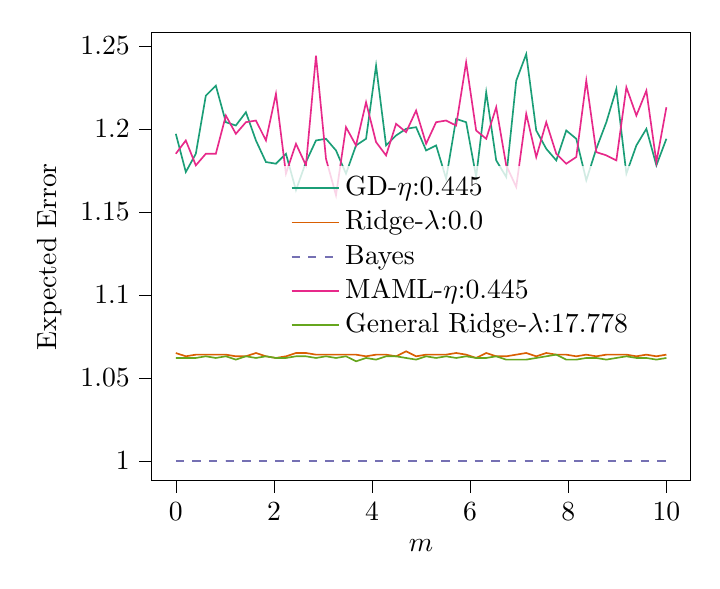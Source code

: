 % This file was created with tikzplotlib v0.10.1.
\begin{tikzpicture}

\definecolor{chocolate217952}{RGB}{217,95,2}
\definecolor{darkcyan27158119}{RGB}{27,158,119}
\definecolor{darkgray176}{RGB}{176,176,176}
\definecolor{deeppink23141138}{RGB}{231,41,138}
\definecolor{lightslategray117112179}{RGB}{117,112,179}
\definecolor{olivedrab10216630}{RGB}{102,166,30}

\begin{axis}[
legend cell align={left},
legend style={fill opacity=0.8, draw opacity=1, text opacity=1, at={(0.91,0.5)}, anchor=east, draw=none},
tick align=outside,
tick pos=left,
x grid style={darkgray176},
xlabel={\(\displaystyle m\)},
xmin=-0.5, xmax=10.5,
xtick style={color=black},
y grid style={darkgray176},
ylabel={Expected Error},
ymin=0.988, ymax=1.258,
ytick style={color=black}
]
\addplot [semithick, darkcyan27158119]
table {%
0 1.197
0.204 1.174
0.408 1.185
0.612 1.22
0.816 1.226
1.02 1.204
1.224 1.202
1.429 1.21
1.633 1.193
1.837 1.18
2.041 1.179
2.245 1.185
2.449 1.163
2.653 1.18
2.857 1.193
3.061 1.194
3.265 1.187
3.469 1.173
3.673 1.19
3.878 1.194
4.082 1.238
4.286 1.19
4.49 1.196
4.694 1.2
4.898 1.201
5.102 1.187
5.306 1.19
5.51 1.17
5.714 1.206
5.918 1.204
6.122 1.171
6.327 1.222
6.531 1.181
6.735 1.171
6.939 1.229
7.143 1.245
7.347 1.199
7.551 1.188
7.755 1.181
7.959 1.199
8.163 1.194
8.367 1.169
8.571 1.188
8.776 1.204
8.98 1.224
9.184 1.173
9.388 1.19
9.592 1.2
9.796 1.178
10 1.194
};
\addlegendentry{GD-$\eta$:0.445}
\addplot [semithick, chocolate217952]
table {%
0 1.065
0.204 1.063
0.408 1.064
0.612 1.064
0.816 1.064
1.02 1.064
1.224 1.063
1.429 1.063
1.633 1.065
1.837 1.063
2.041 1.062
2.245 1.063
2.449 1.065
2.653 1.065
2.857 1.064
3.061 1.064
3.265 1.064
3.469 1.064
3.673 1.064
3.878 1.063
4.082 1.064
4.286 1.064
4.49 1.063
4.694 1.066
4.898 1.063
5.102 1.064
5.306 1.064
5.51 1.064
5.714 1.065
5.918 1.064
6.122 1.062
6.327 1.065
6.531 1.063
6.735 1.063
6.939 1.064
7.143 1.065
7.347 1.063
7.551 1.065
7.755 1.064
7.959 1.064
8.163 1.063
8.367 1.064
8.571 1.063
8.776 1.064
8.98 1.064
9.184 1.064
9.388 1.063
9.592 1.064
9.796 1.063
10 1.064
};
\addlegendentry{Ridge-$\lambda$:0.0}
\addplot [semithick, lightslategray117112179, dashed]
table {%
0 1.0
0.204 1.0
0.408 1.0
0.612 1.0
0.816 1.0
1.02 1.0
1.224 1.0
1.429 1.0
1.633 1.0
1.837 1.0
2.041 1.0
2.245 1.0
2.449 1.0
2.653 1.0
2.857 1.0
3.061 1.0
3.265 1.0
3.469 1.0
3.673 1.0
3.878 1.0
4.082 1.0
4.286 1.0
4.49 1.0
4.694 1.0
4.898 1.0
5.102 1.0
5.306 1.0
5.51 1.0
5.714 1.0
5.918 1.0
6.122 1.0
6.327 1.0
6.531 1.0
6.735 1.0
6.939 1.0
7.143 1.0
7.347 1.0
7.551 1.0
7.755 1.0
7.959 1.0
8.163 1.0
8.367 1.0
8.571 1.0
8.776 1.0
8.98 1.0
9.184 1.0
9.388 1.0
9.592 1.0
9.796 1.0
10 1.0
};
\addlegendentry{Bayes}
\addplot [semithick, deeppink23141138]
table {%
0 1.185
0.204 1.193
0.408 1.178
0.612 1.185
0.816 1.185
1.02 1.208
1.224 1.197
1.429 1.204
1.633 1.205
1.837 1.193
2.041 1.221
2.245 1.173
2.449 1.191
2.653 1.178
2.857 1.244
3.061 1.182
3.265 1.16
3.469 1.201
3.673 1.19
3.878 1.216
4.082 1.192
4.286 1.184
4.49 1.203
4.694 1.198
4.898 1.211
5.102 1.191
5.306 1.204
5.51 1.205
5.714 1.202
5.918 1.24
6.122 1.199
6.327 1.194
6.531 1.213
6.735 1.178
6.939 1.165
7.143 1.209
7.347 1.183
7.551 1.204
7.755 1.185
7.959 1.179
8.163 1.183
8.367 1.229
8.571 1.186
8.776 1.184
8.98 1.181
9.184 1.225
9.388 1.208
9.592 1.223
9.796 1.18
10 1.213
};
\addlegendentry{MAML-$\eta$:0.445}
\addplot [semithick, olivedrab10216630]
table {%
0 1.062
0.204 1.062
0.408 1.062
0.612 1.063
0.816 1.062
1.02 1.063
1.224 1.061
1.429 1.063
1.633 1.062
1.837 1.063
2.041 1.062
2.245 1.062
2.449 1.063
2.653 1.063
2.857 1.062
3.061 1.063
3.265 1.062
3.469 1.063
3.673 1.06
3.878 1.062
4.082 1.061
4.286 1.063
4.49 1.063
4.694 1.062
4.898 1.061
5.102 1.063
5.306 1.062
5.51 1.063
5.714 1.062
5.918 1.063
6.122 1.062
6.327 1.062
6.531 1.063
6.735 1.061
6.939 1.061
7.143 1.061
7.347 1.062
7.551 1.063
7.755 1.064
7.959 1.061
8.163 1.061
8.367 1.062
8.571 1.062
8.776 1.061
8.98 1.062
9.184 1.063
9.388 1.062
9.592 1.062
9.796 1.061
10 1.062
};
\addlegendentry{General Ridge-$\lambda$:17.778}
\end{axis}

\end{tikzpicture}
